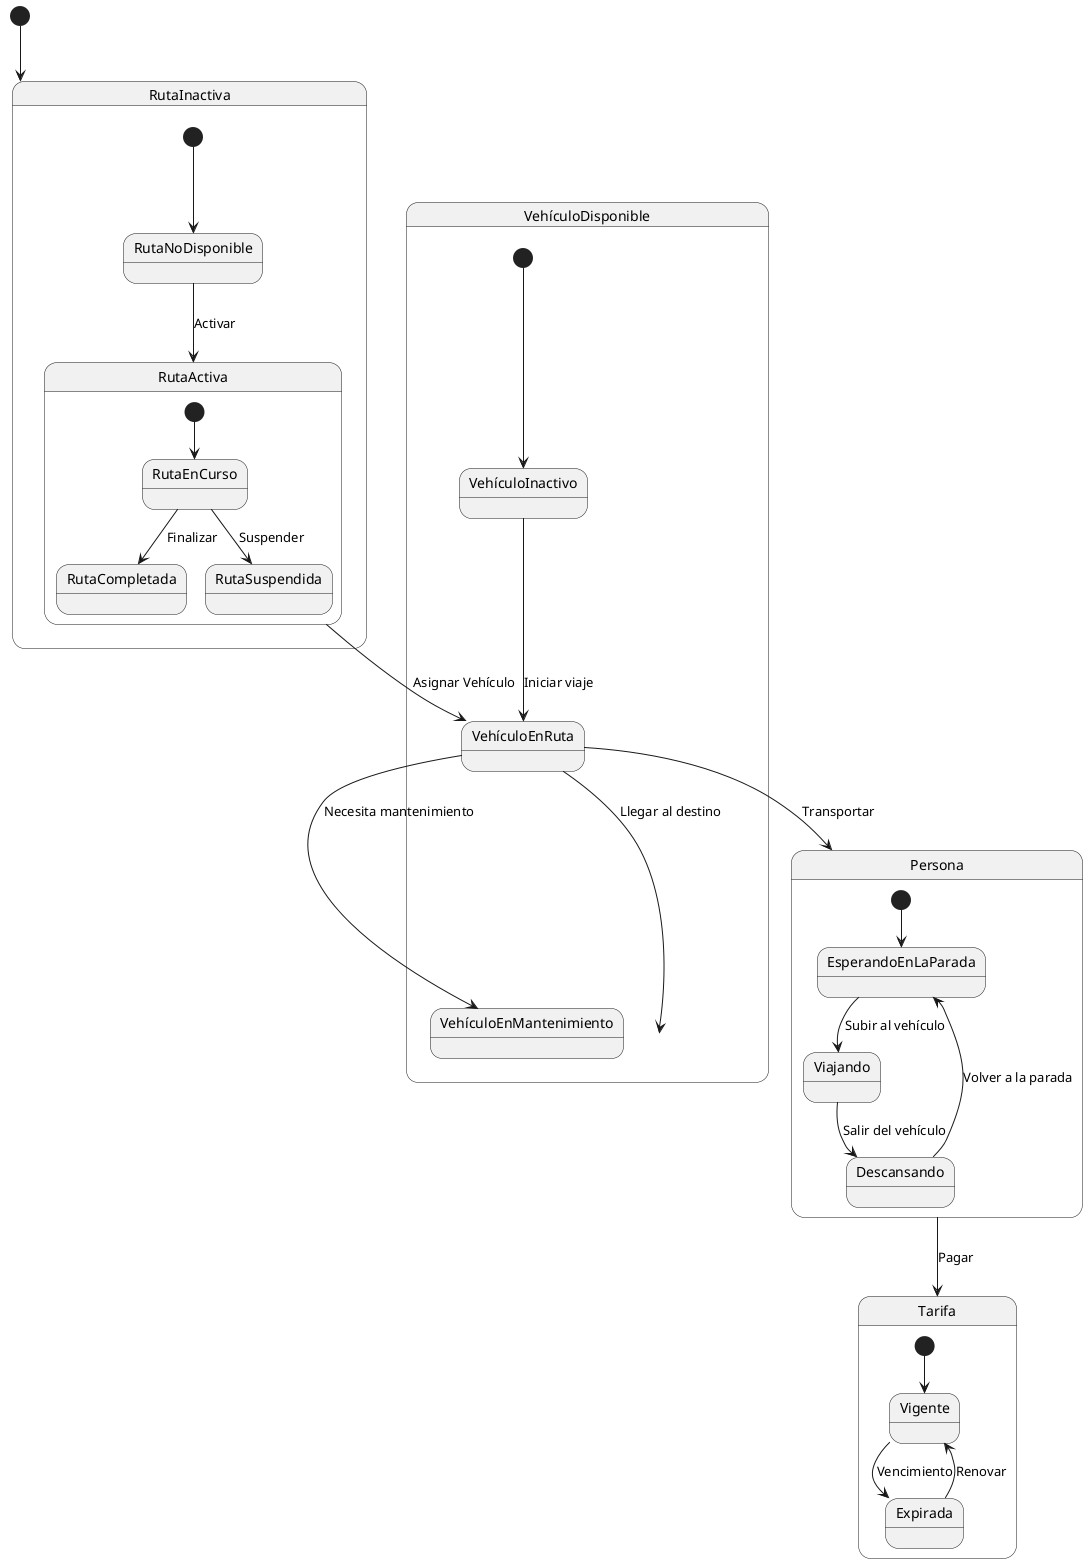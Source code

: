 @startuml

[*] --> RutaInactiva

state RutaInactiva {
    [*] --> RutaNoDisponible
    RutaNoDisponible --> RutaActiva : Activar
}

state RutaActiva {
    [*] --> RutaEnCurso
    RutaEnCurso --> RutaCompletada : Finalizar
    RutaEnCurso --> RutaSuspendida : Suspender
}

state VehículoDisponible {
    [*] --> VehículoInactivo
    VehículoInactivo --> VehículoEnRuta : Iniciar viaje
    VehículoEnRuta --> VehículoEnMantenimiento : Necesita mantenimiento
    VehículoEnRuta --> VehículoDisponible : Llegar al destino
}

state Persona {
    [*] --> EsperandoEnLaParada
    EsperandoEnLaParada --> Viajando : Subir al vehículo
    Viajando --> Descansando : Salir del vehículo
    Descansando --> EsperandoEnLaParada : Volver a la parada
}

state Tarifa {
    [*] --> Vigente
    Vigente --> Expirada : Vencimiento
    Expirada --> Vigente : Renovar
}

RutaActiva --> VehículoEnRuta : Asignar Vehículo
VehículoEnRuta --> Persona : Transportar
Persona --> Tarifa : Pagar

@enduml
